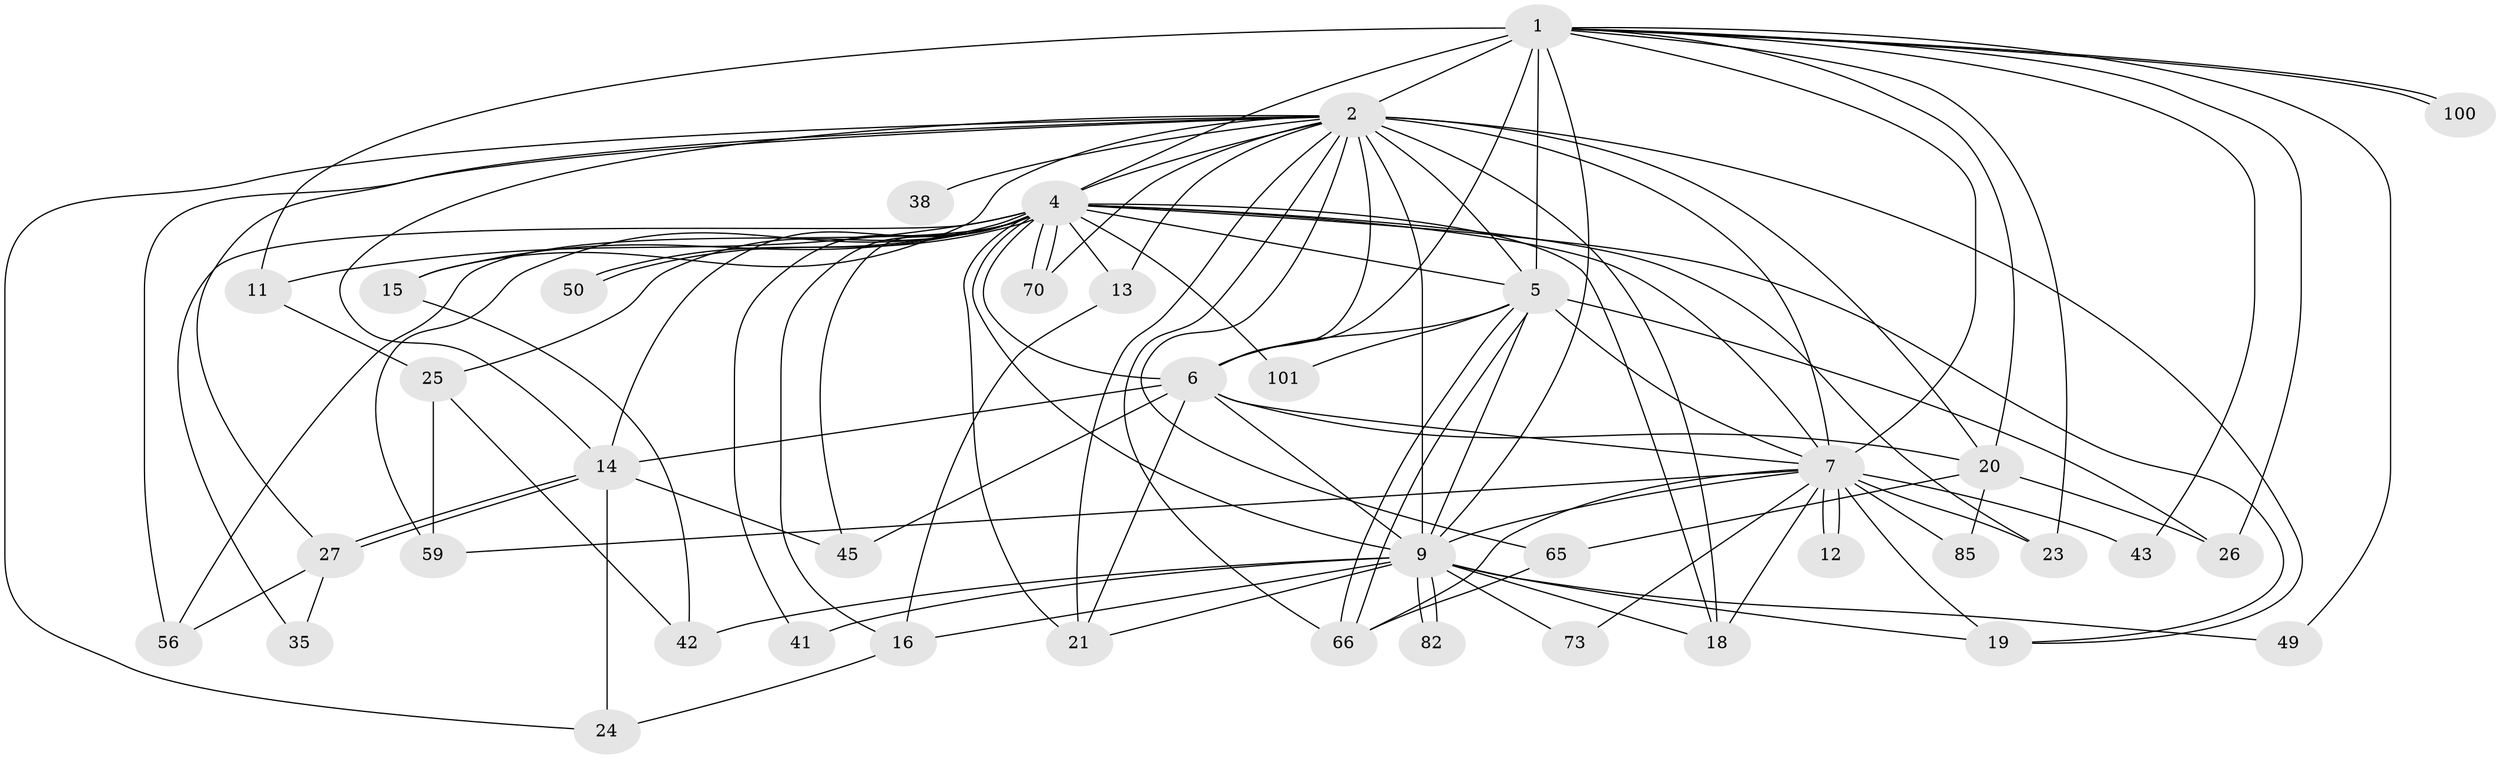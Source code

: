 // original degree distribution, {22: 0.019801980198019802, 15: 0.009900990099009901, 20: 0.009900990099009901, 26: 0.009900990099009901, 16: 0.009900990099009901, 14: 0.009900990099009901, 19: 0.009900990099009901, 23: 0.009900990099009901, 24: 0.009900990099009901, 3: 0.19801980198019803, 2: 0.5445544554455446, 10: 0.009900990099009901, 4: 0.07920792079207921, 6: 0.0297029702970297, 5: 0.0297029702970297, 8: 0.009900990099009901}
// Generated by graph-tools (version 1.1) at 2025/17/03/04/25 18:17:48]
// undirected, 40 vertices, 107 edges
graph export_dot {
graph [start="1"]
  node [color=gray90,style=filled];
  1;
  2 [super="+8+3"];
  4 [super="+17+32+93+10+36+62"];
  5;
  6;
  7 [super="+47"];
  9 [super="+48"];
  11;
  12;
  13;
  14 [super="+33+89+22"];
  15;
  16 [super="+80"];
  18 [super="+30"];
  19 [super="+34+31"];
  20 [super="+28"];
  21 [super="+78"];
  23 [super="+55"];
  24;
  25;
  26 [super="+95"];
  27 [super="+98"];
  35;
  38;
  41;
  42;
  43;
  45 [super="+71"];
  49;
  50;
  56;
  59 [super="+94"];
  65;
  66 [super="+91+74"];
  70 [super="+72"];
  73;
  82;
  85;
  100;
  101;
  1 -- 2 [weight=6];
  1 -- 4 [weight=3];
  1 -- 5;
  1 -- 6;
  1 -- 7 [weight=2];
  1 -- 9;
  1 -- 11;
  1 -- 20;
  1 -- 26;
  1 -- 43;
  1 -- 49;
  1 -- 100;
  1 -- 100;
  1 -- 23;
  2 -- 4 [weight=15];
  2 -- 5 [weight=4];
  2 -- 6 [weight=3];
  2 -- 7 [weight=5];
  2 -- 9 [weight=8];
  2 -- 15;
  2 -- 19;
  2 -- 38 [weight=2];
  2 -- 66;
  2 -- 27;
  2 -- 65;
  2 -- 70;
  2 -- 14 [weight=3];
  2 -- 20;
  2 -- 21;
  2 -- 56 [weight=2];
  2 -- 13;
  2 -- 18 [weight=2];
  2 -- 24;
  4 -- 5 [weight=3];
  4 -- 6 [weight=3];
  4 -- 7 [weight=2];
  4 -- 9 [weight=4];
  4 -- 13;
  4 -- 14 [weight=3];
  4 -- 16;
  4 -- 21;
  4 -- 50;
  4 -- 50;
  4 -- 70;
  4 -- 70;
  4 -- 45;
  4 -- 11;
  4 -- 15;
  4 -- 18;
  4 -- 19;
  4 -- 23;
  4 -- 25;
  4 -- 35;
  4 -- 101;
  4 -- 41;
  4 -- 56;
  4 -- 59;
  5 -- 6;
  5 -- 7;
  5 -- 9 [weight=2];
  5 -- 26;
  5 -- 66;
  5 -- 66;
  5 -- 101;
  6 -- 7;
  6 -- 9;
  6 -- 14;
  6 -- 21;
  6 -- 45;
  6 -- 20;
  7 -- 9;
  7 -- 12;
  7 -- 12;
  7 -- 18;
  7 -- 23;
  7 -- 43;
  7 -- 59;
  7 -- 73;
  7 -- 85;
  7 -- 66;
  7 -- 19;
  9 -- 41;
  9 -- 49;
  9 -- 73;
  9 -- 82;
  9 -- 82;
  9 -- 16;
  9 -- 19;
  9 -- 42;
  9 -- 21;
  9 -- 18;
  11 -- 25;
  13 -- 16;
  14 -- 27;
  14 -- 27;
  14 -- 45;
  14 -- 24;
  15 -- 42;
  16 -- 24;
  20 -- 65;
  20 -- 85;
  20 -- 26;
  25 -- 42;
  25 -- 59;
  27 -- 35;
  27 -- 56;
  65 -- 66;
}
